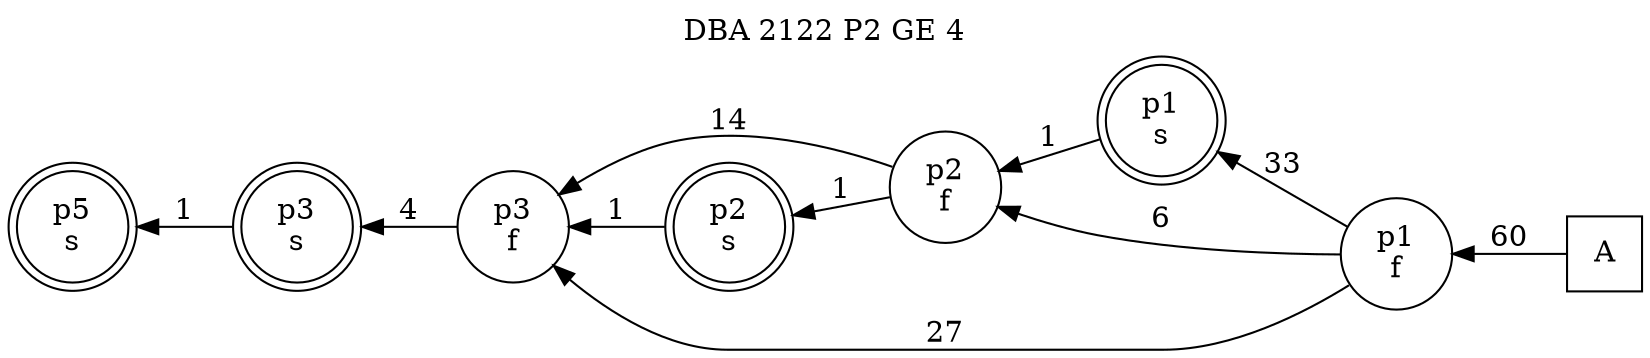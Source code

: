 digraph DBA_2122_P2_GE_4_GOOD {
labelloc="tl"
label= " DBA 2122 P2 GE 4 "
rankdir="RL";
"A" [shape="square" label="A"]
"p1_f" [shape="circle" label="p1
f"]
"p1_s" [shape="doublecircle" label="p1
s"]
"p2_f" [shape="circle" label="p2
f"]
"p3_f" [shape="circle" label="p3
f"]
"p2_s" [shape="doublecircle" label="p2
s"]
"p3_s" [shape="doublecircle" label="p3
s"]
"p5_s" [shape="doublecircle" label="p5
s"]
"A" -> "p1_f" [ label=60]
"p1_f" -> "p1_s" [ label=33]
"p1_f" -> "p2_f" [ label=6]
"p1_f" -> "p3_f" [ label=27]
"p1_s" -> "p2_f" [ label=1]
"p2_f" -> "p3_f" [ label=14]
"p2_f" -> "p2_s" [ label=1]
"p3_f" -> "p3_s" [ label=4]
"p2_s" -> "p3_f" [ label=1]
"p3_s" -> "p5_s" [ label=1]
}
